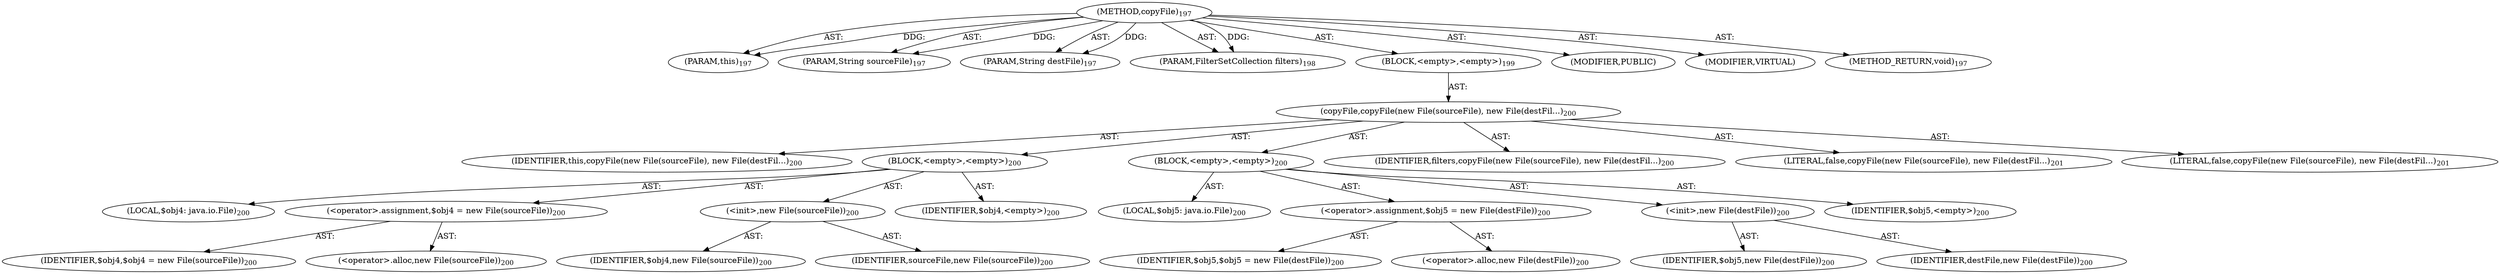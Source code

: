 digraph "copyFile" {  
"111669149700" [label = <(METHOD,copyFile)<SUB>197</SUB>> ]
"115964116994" [label = <(PARAM,this)<SUB>197</SUB>> ]
"115964117020" [label = <(PARAM,String sourceFile)<SUB>197</SUB>> ]
"115964117021" [label = <(PARAM,String destFile)<SUB>197</SUB>> ]
"115964117022" [label = <(PARAM,FilterSetCollection filters)<SUB>198</SUB>> ]
"25769803784" [label = <(BLOCK,&lt;empty&gt;,&lt;empty&gt;)<SUB>199</SUB>> ]
"30064771090" [label = <(copyFile,copyFile(new File(sourceFile), new File(destFil...)<SUB>200</SUB>> ]
"68719476738" [label = <(IDENTIFIER,this,copyFile(new File(sourceFile), new File(destFil...)<SUB>200</SUB>> ]
"25769803785" [label = <(BLOCK,&lt;empty&gt;,&lt;empty&gt;)<SUB>200</SUB>> ]
"94489280516" [label = <(LOCAL,$obj4: java.io.File)<SUB>200</SUB>> ]
"30064771091" [label = <(&lt;operator&gt;.assignment,$obj4 = new File(sourceFile))<SUB>200</SUB>> ]
"68719476783" [label = <(IDENTIFIER,$obj4,$obj4 = new File(sourceFile))<SUB>200</SUB>> ]
"30064771092" [label = <(&lt;operator&gt;.alloc,new File(sourceFile))<SUB>200</SUB>> ]
"30064771093" [label = <(&lt;init&gt;,new File(sourceFile))<SUB>200</SUB>> ]
"68719476784" [label = <(IDENTIFIER,$obj4,new File(sourceFile))<SUB>200</SUB>> ]
"68719476785" [label = <(IDENTIFIER,sourceFile,new File(sourceFile))<SUB>200</SUB>> ]
"68719476786" [label = <(IDENTIFIER,$obj4,&lt;empty&gt;)<SUB>200</SUB>> ]
"25769803786" [label = <(BLOCK,&lt;empty&gt;,&lt;empty&gt;)<SUB>200</SUB>> ]
"94489280517" [label = <(LOCAL,$obj5: java.io.File)<SUB>200</SUB>> ]
"30064771094" [label = <(&lt;operator&gt;.assignment,$obj5 = new File(destFile))<SUB>200</SUB>> ]
"68719476787" [label = <(IDENTIFIER,$obj5,$obj5 = new File(destFile))<SUB>200</SUB>> ]
"30064771095" [label = <(&lt;operator&gt;.alloc,new File(destFile))<SUB>200</SUB>> ]
"30064771096" [label = <(&lt;init&gt;,new File(destFile))<SUB>200</SUB>> ]
"68719476788" [label = <(IDENTIFIER,$obj5,new File(destFile))<SUB>200</SUB>> ]
"68719476789" [label = <(IDENTIFIER,destFile,new File(destFile))<SUB>200</SUB>> ]
"68719476790" [label = <(IDENTIFIER,$obj5,&lt;empty&gt;)<SUB>200</SUB>> ]
"68719476791" [label = <(IDENTIFIER,filters,copyFile(new File(sourceFile), new File(destFil...)<SUB>200</SUB>> ]
"90194313220" [label = <(LITERAL,false,copyFile(new File(sourceFile), new File(destFil...)<SUB>201</SUB>> ]
"90194313221" [label = <(LITERAL,false,copyFile(new File(sourceFile), new File(destFil...)<SUB>201</SUB>> ]
"133143986199" [label = <(MODIFIER,PUBLIC)> ]
"133143986200" [label = <(MODIFIER,VIRTUAL)> ]
"128849018884" [label = <(METHOD_RETURN,void)<SUB>197</SUB>> ]
  "111669149700" -> "115964116994"  [ label = "AST: "] 
  "111669149700" -> "115964117020"  [ label = "AST: "] 
  "111669149700" -> "115964117021"  [ label = "AST: "] 
  "111669149700" -> "115964117022"  [ label = "AST: "] 
  "111669149700" -> "25769803784"  [ label = "AST: "] 
  "111669149700" -> "133143986199"  [ label = "AST: "] 
  "111669149700" -> "133143986200"  [ label = "AST: "] 
  "111669149700" -> "128849018884"  [ label = "AST: "] 
  "25769803784" -> "30064771090"  [ label = "AST: "] 
  "30064771090" -> "68719476738"  [ label = "AST: "] 
  "30064771090" -> "25769803785"  [ label = "AST: "] 
  "30064771090" -> "25769803786"  [ label = "AST: "] 
  "30064771090" -> "68719476791"  [ label = "AST: "] 
  "30064771090" -> "90194313220"  [ label = "AST: "] 
  "30064771090" -> "90194313221"  [ label = "AST: "] 
  "25769803785" -> "94489280516"  [ label = "AST: "] 
  "25769803785" -> "30064771091"  [ label = "AST: "] 
  "25769803785" -> "30064771093"  [ label = "AST: "] 
  "25769803785" -> "68719476786"  [ label = "AST: "] 
  "30064771091" -> "68719476783"  [ label = "AST: "] 
  "30064771091" -> "30064771092"  [ label = "AST: "] 
  "30064771093" -> "68719476784"  [ label = "AST: "] 
  "30064771093" -> "68719476785"  [ label = "AST: "] 
  "25769803786" -> "94489280517"  [ label = "AST: "] 
  "25769803786" -> "30064771094"  [ label = "AST: "] 
  "25769803786" -> "30064771096"  [ label = "AST: "] 
  "25769803786" -> "68719476790"  [ label = "AST: "] 
  "30064771094" -> "68719476787"  [ label = "AST: "] 
  "30064771094" -> "30064771095"  [ label = "AST: "] 
  "30064771096" -> "68719476788"  [ label = "AST: "] 
  "30064771096" -> "68719476789"  [ label = "AST: "] 
  "111669149700" -> "115964116994"  [ label = "DDG: "] 
  "111669149700" -> "115964117020"  [ label = "DDG: "] 
  "111669149700" -> "115964117021"  [ label = "DDG: "] 
  "111669149700" -> "115964117022"  [ label = "DDG: "] 
}
